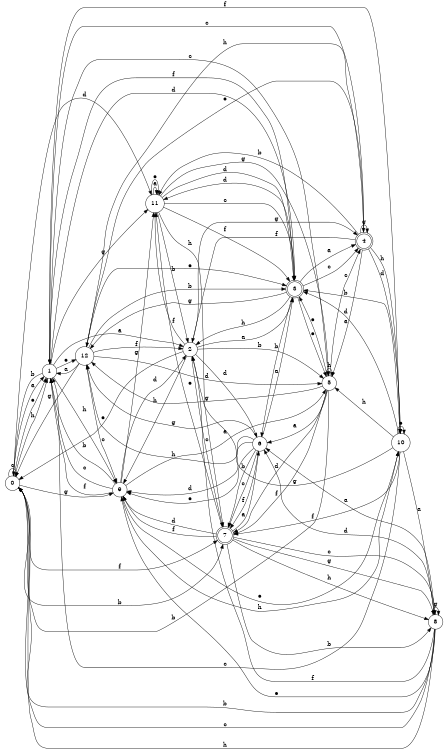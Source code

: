 digraph n11_8 {
__start0 [label="" shape="none"];

rankdir=LR;
size="8,5";

s0 [style="filled", color="black", fillcolor="white" shape="circle", label="0"];
s1 [style="filled", color="black", fillcolor="white" shape="circle", label="1"];
s2 [style="filled", color="black", fillcolor="white" shape="circle", label="2"];
s3 [style="rounded,filled", color="black", fillcolor="white" shape="doublecircle", label="3"];
s4 [style="rounded,filled", color="black", fillcolor="white" shape="doublecircle", label="4"];
s5 [style="filled", color="black", fillcolor="white" shape="circle", label="5"];
s6 [style="filled", color="black", fillcolor="white" shape="circle", label="6"];
s7 [style="rounded,filled", color="black", fillcolor="white" shape="doublecircle", label="7"];
s8 [style="filled", color="black", fillcolor="white" shape="circle", label="8"];
s9 [style="filled", color="black", fillcolor="white" shape="circle", label="9"];
s10 [style="filled", color="black", fillcolor="white" shape="circle", label="10"];
s11 [style="filled", color="black", fillcolor="white" shape="circle", label="11"];
s12 [style="filled", color="black", fillcolor="white" shape="circle", label="12"];
s0 -> s1 [label="a"];
s0 -> s7 [label="b"];
s0 -> s0 [label="c"];
s0 -> s11 [label="d"];
s0 -> s1 [label="e"];
s0 -> s7 [label="f"];
s0 -> s9 [label="g"];
s0 -> s1 [label="h"];
s1 -> s2 [label="a"];
s1 -> s0 [label="b"];
s1 -> s5 [label="c"];
s1 -> s3 [label="d"];
s1 -> s12 [label="e"];
s1 -> s10 [label="f"];
s1 -> s11 [label="g"];
s1 -> s9 [label="h"];
s2 -> s3 [label="a"];
s2 -> s5 [label="b"];
s2 -> s7 [label="c"];
s2 -> s6 [label="d"];
s2 -> s0 [label="e"];
s2 -> s11 [label="f"];
s2 -> s4 [label="g"];
s2 -> s9 [label="h"];
s3 -> s4 [label="a"];
s3 -> s6 [label="b"];
s3 -> s4 [label="c"];
s3 -> s11 [label="d"];
s3 -> s5 [label="e"];
s3 -> s1 [label="f"];
s3 -> s12 [label="g"];
s3 -> s2 [label="h"];
s4 -> s5 [label="a"];
s4 -> s11 [label="b"];
s4 -> s1 [label="c"];
s4 -> s10 [label="d"];
s4 -> s12 [label="e"];
s4 -> s2 [label="f"];
s4 -> s4 [label="g"];
s4 -> s10 [label="h"];
s5 -> s6 [label="a"];
s5 -> s0 [label="b"];
s5 -> s4 [label="c"];
s5 -> s7 [label="d"];
s5 -> s3 [label="e"];
s5 -> s7 [label="f"];
s5 -> s12 [label="g"];
s5 -> s5 [label="h"];
s6 -> s3 [label="a"];
s6 -> s7 [label="b"];
s6 -> s7 [label="c"];
s6 -> s9 [label="d"];
s6 -> s9 [label="e"];
s6 -> s7 [label="f"];
s6 -> s12 [label="g"];
s6 -> s12 [label="h"];
s7 -> s6 [label="a"];
s7 -> s8 [label="b"];
s7 -> s8 [label="c"];
s7 -> s9 [label="d"];
s7 -> s11 [label="e"];
s7 -> s9 [label="f"];
s7 -> s8 [label="g"];
s7 -> s8 [label="h"];
s8 -> s6 [label="a"];
s8 -> s0 [label="b"];
s8 -> s0 [label="c"];
s8 -> s6 [label="d"];
s8 -> s9 [label="e"];
s8 -> s2 [label="f"];
s8 -> s8 [label="g"];
s8 -> s0 [label="h"];
s9 -> s5 [label="a"];
s9 -> s1 [label="b"];
s9 -> s1 [label="c"];
s9 -> s2 [label="d"];
s9 -> s10 [label="e"];
s9 -> s1 [label="f"];
s9 -> s11 [label="g"];
s9 -> s10 [label="h"];
s10 -> s8 [label="a"];
s10 -> s3 [label="b"];
s10 -> s1 [label="c"];
s10 -> s3 [label="d"];
s10 -> s10 [label="e"];
s10 -> s7 [label="f"];
s10 -> s2 [label="g"];
s10 -> s5 [label="h"];
s11 -> s11 [label="a"];
s11 -> s2 [label="b"];
s11 -> s3 [label="c"];
s11 -> s3 [label="d"];
s11 -> s11 [label="e"];
s11 -> s3 [label="f"];
s11 -> s5 [label="g"];
s11 -> s7 [label="h"];
s12 -> s1 [label="a"];
s12 -> s3 [label="b"];
s12 -> s9 [label="c"];
s12 -> s5 [label="d"];
s12 -> s3 [label="e"];
s12 -> s2 [label="f"];
s12 -> s0 [label="g"];
s12 -> s4 [label="h"];

}